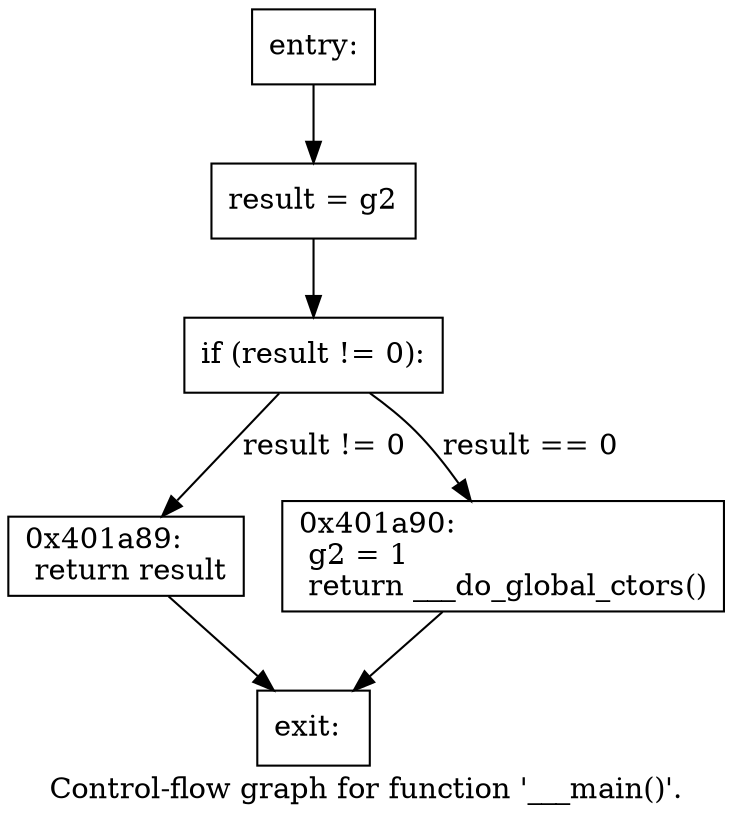 digraph "Control-flow graph for function '___main()'." {
  label="Control-flow graph for function '___main()'.";
  node [shape=record];

  Node06C7FA18 [label="{entry:\l}"];
  Node06C7FA18 -> Node06C7F7D8;
  Node06C7F7D8 [label="{  result = g2\l}"];
  Node06C7F7D8 -> Node06C7FB38;
  Node06C7FB38 [label="{  if (result != 0):\l}"];
  Node06C7FB38 -> Node06C7FC10 [label="result != 0"];
  Node06C7FB38 -> Node06C7FB80 [label="result == 0"];
  Node06C7FC10 [label="{0x401a89:\l  return result\l}"];
  Node06C7FC10 -> Node06C7FAF0;
  Node06C7FB80 [label="{0x401a90:\l  g2 = 1\l  return ___do_global_ctors()\l}"];
  Node06C7FB80 -> Node06C7FAF0;
  Node06C7FAF0 [label="{exit:\l}"];

}
